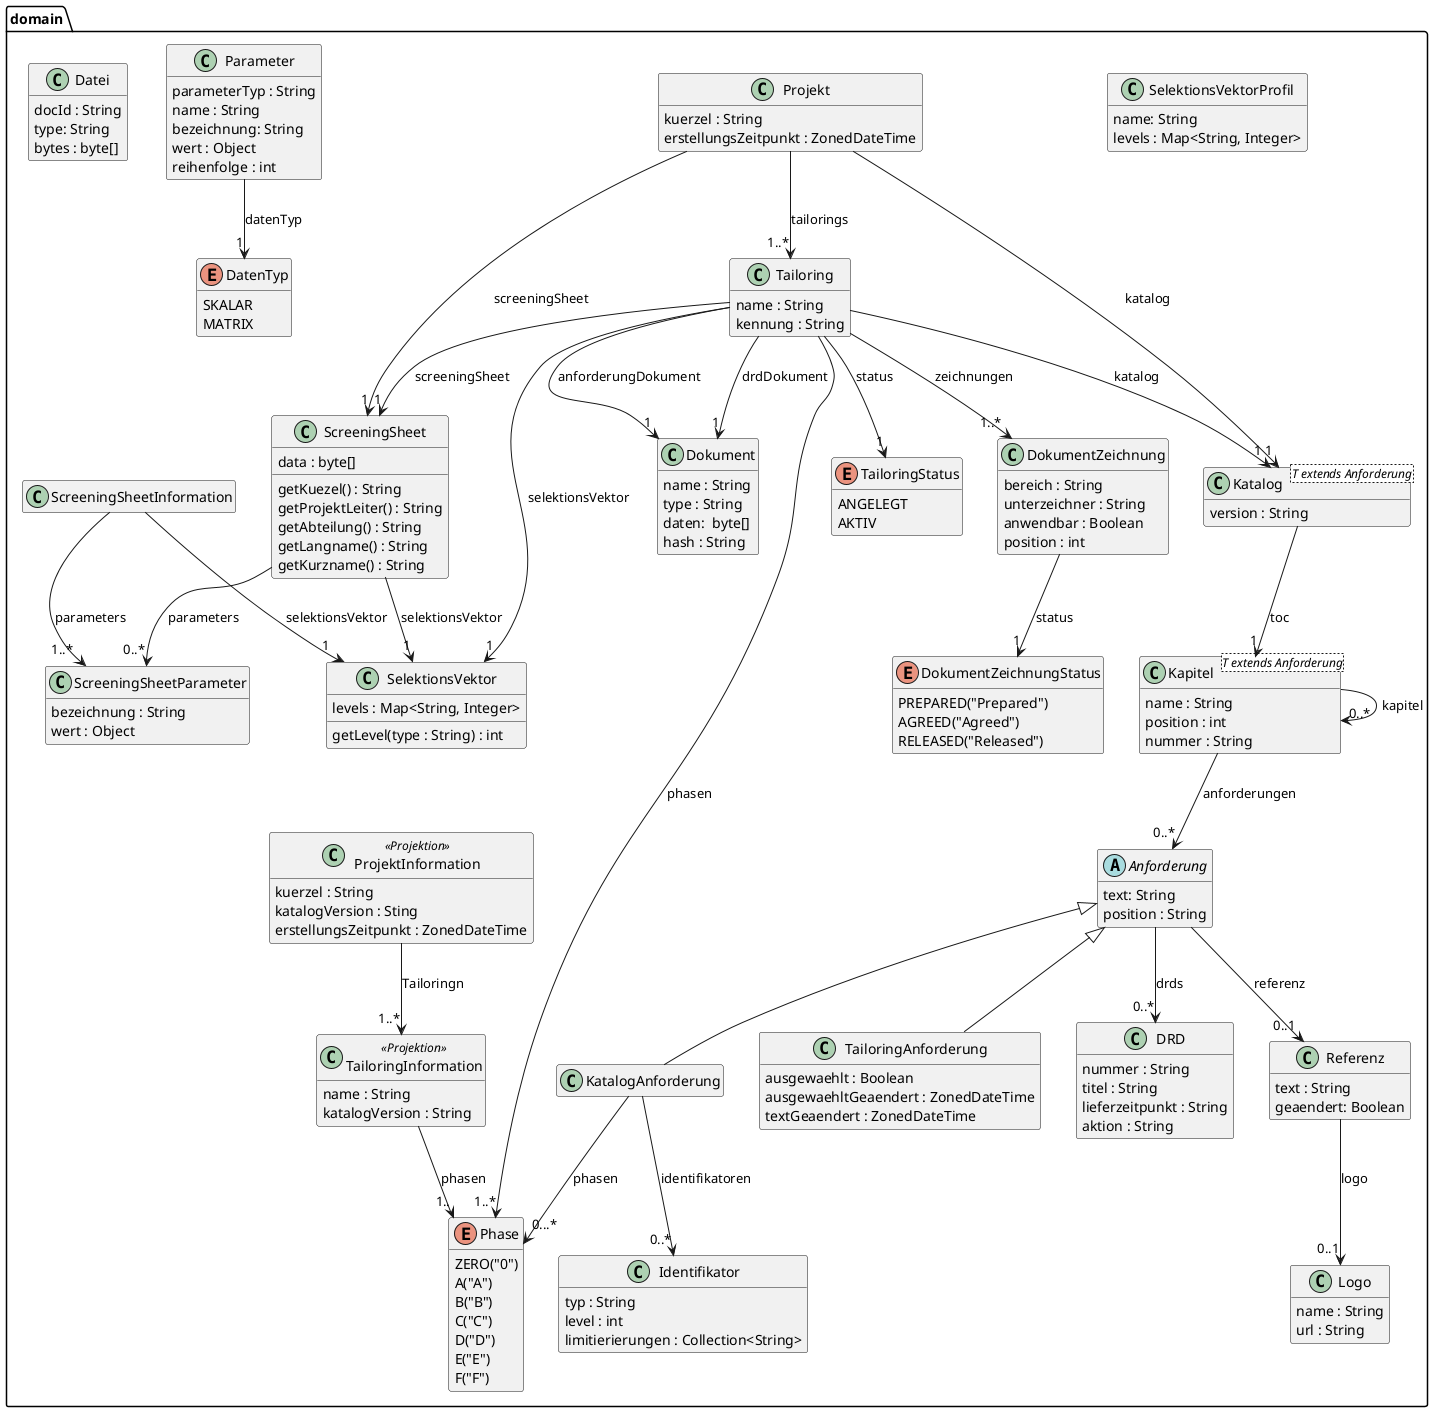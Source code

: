 @startuml Ebene3.png
skinparam componentStyle uml2

package domain {

    class Logo {
        name : String
        url : String
    }

    class Referenz {
      text : String
      geaendert: Boolean
    }
    Referenz --> "0..1" Logo : logo

    abstract class Anforderung{
      text: String
      position : String
    }
    Anforderung --> "0..1" Referenz : referenz
    Anforderung --> "0..*" DRD : drds

    class DRD {
        nummer : String
        titel : String
        lieferzeitpunkt : String
        aktion : String
    }
    class Identifikator {
        typ : String
        level : int
        limitierierungen : Collection<String>
    }

    enum Phase {
        ZERO("0")
        A("A")
        B("B")
        C("C")
        D("D")
        E("E")
        F("F")
    }

    class KatalogAnforderung {
    }
    Anforderung <|-- KatalogAnforderung
    KatalogAnforderung --> "0..*" Identifikator : identifikatoren
    KatalogAnforderung --> "0...*" Phase : phasen


    class Kapitel<T extends Anforderung> {
        name : String
        position : int
        nummer : String
    }
    Kapitel --> "0..*" Kapitel : kapitel
    Kapitel --> "0..*" Anforderung : anforderungen

    class TailoringAnforderung {
        ausgewaehlt : Boolean
        ausgewaehltGeaendert : ZonedDateTime
        textGeaendert : ZonedDateTime
    }
    Anforderung <|-- TailoringAnforderung

    class Katalog<T extends Anforderung> {
        version : String
    }
    Katalog --> "1" Kapitel : toc


    class SelektionsVektor {
        levels : Map<String, Integer>
        getLevel(type : String) : int
    }

    class SelektionsVektorProfil {
        name: String
        levels : Map<String, Integer>
    }

    class ScreeningSheet {
        data : byte[]
        getKuezel() : String
        getProjektLeiter() : String
        getAbteilung() : String
        getLangname() : String
        getKurzname() : String
    }
    ScreeningSheet --> "1" SelektionsVektor : selektionsVektor
    ScreeningSheet -->  "0..*" ScreeningSheetParameter : parameters

    class Dokument {
        name : String
        type : String
        daten:  byte[]
        hash : String
    }

    enum TailoringStatus {
        ANGELEGT
        AKTIV
    }

    class Tailoring {
        name : String
        kennung : String
    }

    Tailoring --> "1" SelektionsVektor : selektionsVektor
    Tailoring --> "1" ScreeningSheet : screeningSheet
    Tailoring --> "1..*" Phase : phasen
    Tailoring --> "1" Katalog : katalog
    Tailoring --> "1" TailoringStatus : status
    Tailoring --> "1" Dokument : anforderungDokument
    Tailoring --> "1" Dokument : drdDokument
    Tailoring --> "1..*" DokumentZeichnung : zeichnungen

    class Projekt {
        kuerzel : String
        erstellungsZeitpunkt : ZonedDateTime
    }
    Projekt --> "1..*" Tailoring : tailorings
    Projekt --> "1" ScreeningSheet : screeningSheet
    Projekt --> "1" Katalog : katalog

    enum DatenTyp {
        SKALAR
        MATRIX
    }

    class Parameter {
        parameterTyp : String
        name : String
        bezeichnung: String
        wert : Object
        reihenfolge : int
    }
    Parameter --> "1" DatenTyp : datenTyp

    enum DokumentZeichnungStatus {
        PREPARED("Prepared")
        AGREED("Agreed")
        RELEASED("Released")
    }

    class DokumentZeichnung {
        bereich : String
        unterzeichner : String
        anwendbar : Boolean
        position : int
    }
    DokumentZeichnung --> "1" DokumentZeichnungStatus : status

    class Datei {
        docId : String
        type: String
        bytes : byte[]
    }

    class TailoringInformation<<Projektion>> {
        name : String
        katalogVersion : String
    }
    TailoringInformation --> "1.." Phase : phasen

    class ProjektInformation<<Projektion>> {
        kuerzel : String
        katalogVersion : Sting
        erstellungsZeitpunkt : ZonedDateTime
    }
    ProjektInformation --> "1..*" TailoringInformation : Tailoringn

    class ScreeningSheetParameter {
        bezeichnung : String
        wert : Object
    }

    class ScreeningSheetInformation {
    }
    ScreeningSheetInformation --> "1..*" ScreeningSheetParameter : parameters
    ScreeningSheetInformation --> "1" SelektionsVektor : selektionsVektor

}
hide empty members
@enduml